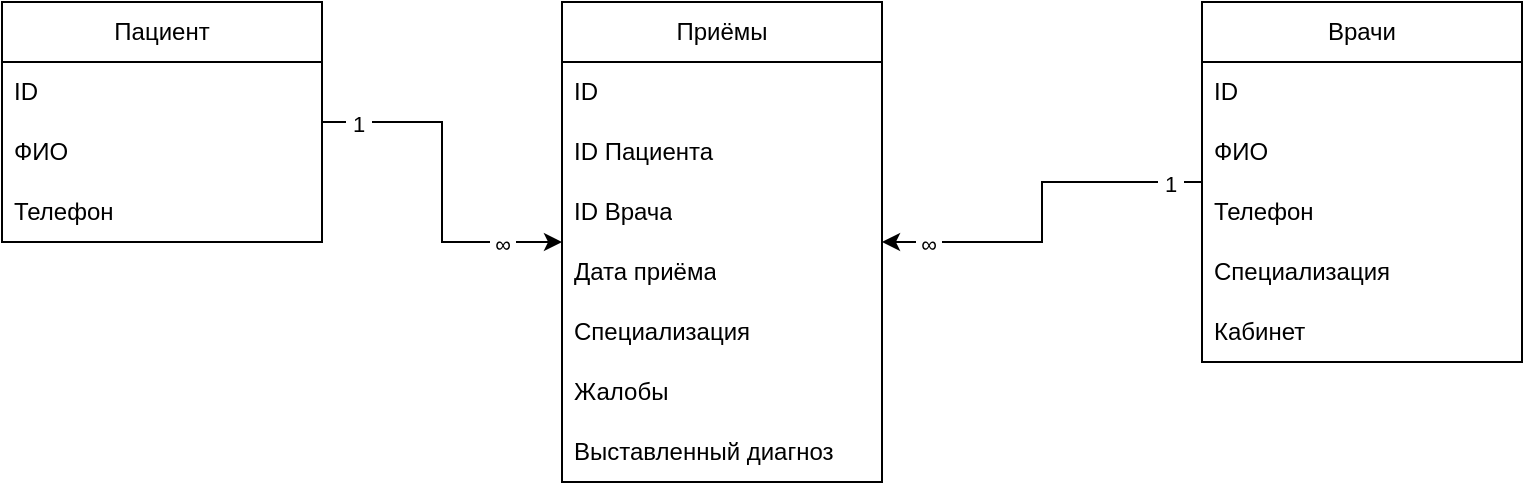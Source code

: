 <mxfile version="24.3.1" type="device">
  <diagram name="Страница — 1" id="aDIVhNk7xBenF-qleNfE">
    <mxGraphModel dx="1112" dy="573" grid="1" gridSize="10" guides="1" tooltips="1" connect="1" arrows="1" fold="1" page="1" pageScale="1" pageWidth="827" pageHeight="1169" math="0" shadow="0">
      <root>
        <mxCell id="0" />
        <mxCell id="1" parent="0" />
        <mxCell id="tMkzgtcxENnpK8aPp_Dj-23" style="edgeStyle=orthogonalEdgeStyle;rounded=0;orthogonalLoop=1;jettySize=auto;html=1;" parent="1" source="tMkzgtcxENnpK8aPp_Dj-1" target="tMkzgtcxENnpK8aPp_Dj-13" edge="1">
          <mxGeometry relative="1" as="geometry" />
        </mxCell>
        <mxCell id="tMkzgtcxENnpK8aPp_Dj-24" value="&amp;nbsp;1&amp;nbsp;" style="edgeLabel;html=1;align=center;verticalAlign=middle;resizable=0;points=[];" parent="tMkzgtcxENnpK8aPp_Dj-23" vertex="1" connectable="0">
          <mxGeometry x="-0.803" y="-1" relative="1" as="geometry">
            <mxPoint as="offset" />
          </mxGeometry>
        </mxCell>
        <mxCell id="tMkzgtcxENnpK8aPp_Dj-25" value="&amp;nbsp;∞&amp;nbsp;" style="edgeLabel;html=1;align=center;verticalAlign=middle;resizable=0;points=[];" parent="tMkzgtcxENnpK8aPp_Dj-23" vertex="1" connectable="0">
          <mxGeometry x="0.666" y="-1" relative="1" as="geometry">
            <mxPoint as="offset" />
          </mxGeometry>
        </mxCell>
        <mxCell id="tMkzgtcxENnpK8aPp_Dj-1" value="Пациент" style="swimlane;fontStyle=0;childLayout=stackLayout;horizontal=1;startSize=30;horizontalStack=0;resizeParent=1;resizeParentMax=0;resizeLast=0;collapsible=1;marginBottom=0;whiteSpace=wrap;html=1;" parent="1" vertex="1">
          <mxGeometry x="40" y="40" width="160" height="120" as="geometry" />
        </mxCell>
        <mxCell id="tMkzgtcxENnpK8aPp_Dj-2" value="ID" style="text;strokeColor=none;fillColor=none;align=left;verticalAlign=middle;spacingLeft=4;spacingRight=4;overflow=hidden;points=[[0,0.5],[1,0.5]];portConstraint=eastwest;rotatable=0;whiteSpace=wrap;html=1;" parent="tMkzgtcxENnpK8aPp_Dj-1" vertex="1">
          <mxGeometry y="30" width="160" height="30" as="geometry" />
        </mxCell>
        <mxCell id="tMkzgtcxENnpK8aPp_Dj-3" value="ФИО" style="text;strokeColor=none;fillColor=none;align=left;verticalAlign=middle;spacingLeft=4;spacingRight=4;overflow=hidden;points=[[0,0.5],[1,0.5]];portConstraint=eastwest;rotatable=0;whiteSpace=wrap;html=1;" parent="tMkzgtcxENnpK8aPp_Dj-1" vertex="1">
          <mxGeometry y="60" width="160" height="30" as="geometry" />
        </mxCell>
        <mxCell id="tMkzgtcxENnpK8aPp_Dj-5" value="Телефон" style="text;strokeColor=none;fillColor=none;align=left;verticalAlign=middle;spacingLeft=4;spacingRight=4;overflow=hidden;points=[[0,0.5],[1,0.5]];portConstraint=eastwest;rotatable=0;whiteSpace=wrap;html=1;" parent="tMkzgtcxENnpK8aPp_Dj-1" vertex="1">
          <mxGeometry y="90" width="160" height="30" as="geometry" />
        </mxCell>
        <mxCell id="tMkzgtcxENnpK8aPp_Dj-22" style="edgeStyle=orthogonalEdgeStyle;rounded=0;orthogonalLoop=1;jettySize=auto;html=1;" parent="1" source="tMkzgtcxENnpK8aPp_Dj-8" target="tMkzgtcxENnpK8aPp_Dj-13" edge="1">
          <mxGeometry relative="1" as="geometry" />
        </mxCell>
        <mxCell id="tMkzgtcxENnpK8aPp_Dj-26" value="&amp;nbsp;∞&amp;nbsp;" style="edgeLabel;html=1;align=center;verticalAlign=middle;resizable=0;points=[];" parent="tMkzgtcxENnpK8aPp_Dj-22" vertex="1" connectable="0">
          <mxGeometry x="0.764" y="1" relative="1" as="geometry">
            <mxPoint as="offset" />
          </mxGeometry>
        </mxCell>
        <mxCell id="tMkzgtcxENnpK8aPp_Dj-27" value="&amp;nbsp;1&amp;nbsp;" style="edgeLabel;html=1;align=center;verticalAlign=middle;resizable=0;points=[];" parent="tMkzgtcxENnpK8aPp_Dj-22" vertex="1" connectable="0">
          <mxGeometry x="-0.825" y="1" relative="1" as="geometry">
            <mxPoint as="offset" />
          </mxGeometry>
        </mxCell>
        <mxCell id="tMkzgtcxENnpK8aPp_Dj-8" value="Врачи" style="swimlane;fontStyle=0;childLayout=stackLayout;horizontal=1;startSize=30;horizontalStack=0;resizeParent=1;resizeParentMax=0;resizeLast=0;collapsible=1;marginBottom=0;whiteSpace=wrap;html=1;" parent="1" vertex="1">
          <mxGeometry x="640" y="40" width="160" height="180" as="geometry" />
        </mxCell>
        <mxCell id="tMkzgtcxENnpK8aPp_Dj-9" value="ID" style="text;strokeColor=none;fillColor=none;align=left;verticalAlign=middle;spacingLeft=4;spacingRight=4;overflow=hidden;points=[[0,0.5],[1,0.5]];portConstraint=eastwest;rotatable=0;whiteSpace=wrap;html=1;" parent="tMkzgtcxENnpK8aPp_Dj-8" vertex="1">
          <mxGeometry y="30" width="160" height="30" as="geometry" />
        </mxCell>
        <mxCell id="tMkzgtcxENnpK8aPp_Dj-10" value="ФИО" style="text;strokeColor=none;fillColor=none;align=left;verticalAlign=middle;spacingLeft=4;spacingRight=4;overflow=hidden;points=[[0,0.5],[1,0.5]];portConstraint=eastwest;rotatable=0;whiteSpace=wrap;html=1;" parent="tMkzgtcxENnpK8aPp_Dj-8" vertex="1">
          <mxGeometry y="60" width="160" height="30" as="geometry" />
        </mxCell>
        <mxCell id="UP_gHXsmOlEs4ZkB6x4j-1" value="Телефон" style="text;strokeColor=none;fillColor=none;align=left;verticalAlign=middle;spacingLeft=4;spacingRight=4;overflow=hidden;points=[[0,0.5],[1,0.5]];portConstraint=eastwest;rotatable=0;whiteSpace=wrap;html=1;" parent="tMkzgtcxENnpK8aPp_Dj-8" vertex="1">
          <mxGeometry y="90" width="160" height="30" as="geometry" />
        </mxCell>
        <mxCell id="tMkzgtcxENnpK8aPp_Dj-11" value="Специализация" style="text;strokeColor=none;fillColor=none;align=left;verticalAlign=middle;spacingLeft=4;spacingRight=4;overflow=hidden;points=[[0,0.5],[1,0.5]];portConstraint=eastwest;rotatable=0;whiteSpace=wrap;html=1;" parent="tMkzgtcxENnpK8aPp_Dj-8" vertex="1">
          <mxGeometry y="120" width="160" height="30" as="geometry" />
        </mxCell>
        <mxCell id="tMkzgtcxENnpK8aPp_Dj-12" value="Кабинет" style="text;strokeColor=none;fillColor=none;align=left;verticalAlign=middle;spacingLeft=4;spacingRight=4;overflow=hidden;points=[[0,0.5],[1,0.5]];portConstraint=eastwest;rotatable=0;whiteSpace=wrap;html=1;" parent="tMkzgtcxENnpK8aPp_Dj-8" vertex="1">
          <mxGeometry y="150" width="160" height="30" as="geometry" />
        </mxCell>
        <mxCell id="tMkzgtcxENnpK8aPp_Dj-13" value="Приёмы" style="swimlane;fontStyle=0;childLayout=stackLayout;horizontal=1;startSize=30;horizontalStack=0;resizeParent=1;resizeParentMax=0;resizeLast=0;collapsible=1;marginBottom=0;whiteSpace=wrap;html=1;" parent="1" vertex="1">
          <mxGeometry x="320" y="40" width="160" height="240" as="geometry" />
        </mxCell>
        <mxCell id="tMkzgtcxENnpK8aPp_Dj-14" value="ID" style="text;strokeColor=none;fillColor=none;align=left;verticalAlign=middle;spacingLeft=4;spacingRight=4;overflow=hidden;points=[[0,0.5],[1,0.5]];portConstraint=eastwest;rotatable=0;whiteSpace=wrap;html=1;" parent="tMkzgtcxENnpK8aPp_Dj-13" vertex="1">
          <mxGeometry y="30" width="160" height="30" as="geometry" />
        </mxCell>
        <mxCell id="tMkzgtcxENnpK8aPp_Dj-15" value="ID Пациента" style="text;strokeColor=none;fillColor=none;align=left;verticalAlign=middle;spacingLeft=4;spacingRight=4;overflow=hidden;points=[[0,0.5],[1,0.5]];portConstraint=eastwest;rotatable=0;whiteSpace=wrap;html=1;" parent="tMkzgtcxENnpK8aPp_Dj-13" vertex="1">
          <mxGeometry y="60" width="160" height="30" as="geometry" />
        </mxCell>
        <mxCell id="tMkzgtcxENnpK8aPp_Dj-16" value="ID Врача" style="text;strokeColor=none;fillColor=none;align=left;verticalAlign=middle;spacingLeft=4;spacingRight=4;overflow=hidden;points=[[0,0.5],[1,0.5]];portConstraint=eastwest;rotatable=0;whiteSpace=wrap;html=1;" parent="tMkzgtcxENnpK8aPp_Dj-13" vertex="1">
          <mxGeometry y="90" width="160" height="30" as="geometry" />
        </mxCell>
        <mxCell id="tMkzgtcxENnpK8aPp_Dj-20" value="Дата приёма" style="text;strokeColor=none;fillColor=none;align=left;verticalAlign=middle;spacingLeft=4;spacingRight=4;overflow=hidden;points=[[0,0.5],[1,0.5]];portConstraint=eastwest;rotatable=0;whiteSpace=wrap;html=1;" parent="tMkzgtcxENnpK8aPp_Dj-13" vertex="1">
          <mxGeometry y="120" width="160" height="30" as="geometry" />
        </mxCell>
        <mxCell id="tMkzgtcxENnpK8aPp_Dj-19" value="Специализация" style="text;strokeColor=none;fillColor=none;align=left;verticalAlign=middle;spacingLeft=4;spacingRight=4;overflow=hidden;points=[[0,0.5],[1,0.5]];portConstraint=eastwest;rotatable=0;whiteSpace=wrap;html=1;" parent="tMkzgtcxENnpK8aPp_Dj-13" vertex="1">
          <mxGeometry y="150" width="160" height="30" as="geometry" />
        </mxCell>
        <mxCell id="tMkzgtcxENnpK8aPp_Dj-18" value="Жалобы" style="text;strokeColor=none;fillColor=none;align=left;verticalAlign=middle;spacingLeft=4;spacingRight=4;overflow=hidden;points=[[0,0.5],[1,0.5]];portConstraint=eastwest;rotatable=0;whiteSpace=wrap;html=1;" parent="tMkzgtcxENnpK8aPp_Dj-13" vertex="1">
          <mxGeometry y="180" width="160" height="30" as="geometry" />
        </mxCell>
        <mxCell id="tMkzgtcxENnpK8aPp_Dj-17" value="Выставленный диагноз" style="text;strokeColor=none;fillColor=none;align=left;verticalAlign=middle;spacingLeft=4;spacingRight=4;overflow=hidden;points=[[0,0.5],[1,0.5]];portConstraint=eastwest;rotatable=0;whiteSpace=wrap;html=1;" parent="tMkzgtcxENnpK8aPp_Dj-13" vertex="1">
          <mxGeometry y="210" width="160" height="30" as="geometry" />
        </mxCell>
      </root>
    </mxGraphModel>
  </diagram>
</mxfile>
